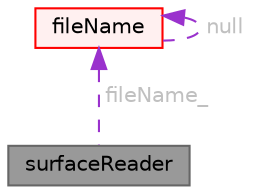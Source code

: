 digraph "surfaceReader"
{
 // LATEX_PDF_SIZE
  bgcolor="transparent";
  edge [fontname=Helvetica,fontsize=10,labelfontname=Helvetica,labelfontsize=10];
  node [fontname=Helvetica,fontsize=10,shape=box,height=0.2,width=0.4];
  Node1 [id="Node000001",label="surfaceReader",height=0.2,width=0.4,color="gray40", fillcolor="grey60", style="filled", fontcolor="black",tooltip="Abstract base class for surface readers with fields."];
  Node2 -> Node1 [id="edge1_Node000001_Node000002",dir="back",color="darkorchid3",style="dashed",tooltip=" ",label=" fileName_",fontcolor="grey" ];
  Node2 [id="Node000002",label="fileName",height=0.2,width=0.4,color="red", fillcolor="#FFF0F0", style="filled",URL="$classFoam_1_1fileName.html",tooltip="A class for handling file names."];
  Node2 -> Node2 [id="edge2_Node000002_Node000002",dir="back",color="darkorchid3",style="dashed",tooltip=" ",label=" null",fontcolor="grey" ];
}
